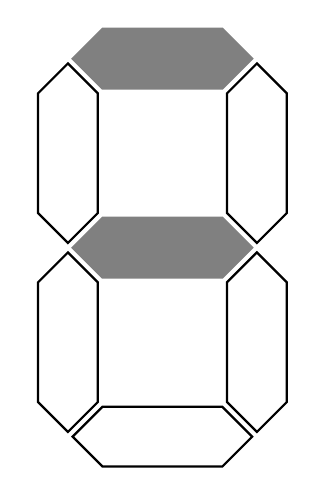 \def\segment{
(0,0)--++(1,-1)--++(4,0)--++(1,1)--++(-1,1)--++(-4,0)--cycle;
}
\begin{tikzpicture}[scale=0.4]
\begin{scope}
\LARGE\bf
%Segment 1
\begin{scope}[xshift=0.15cm,yshift=6cm,scale=0.95]
\fill[black!50,draw,thick] \segment;
\end{scope}

%Segment 2
\begin{scope}[xshift=0cm,yshift=0.15cm,rotate = 90,scale=0.95]
\path[draw,thick] \segment; 
\end{scope}

%Segment 3
\begin{scope}[ xshift=6cm,yshift=0.15cm,rotate = 90,scale=0.95]
\path[draw,thick] \segment; 
\end{scope}

%Segment 4
\begin{scope}[xshift=0.15cm,scale=0.95]
\fill[black!50,draw,thick] \segment;
\end{scope}

%Segment 5
\begin{scope}[ xshift=0cm,yshift=-5.85cm,rotate = 90,scale=0.95]
\path[draw,thick] \segment;
\end{scope}

%Segment 6
\begin{scope}[ xshift=6cm,yshift=-5.85cm,rotate = 90,scale=0.95]
\path[draw,thick] \segment;
\end{scope}

%Segment 7
\begin{scope}[xshift=0.15cm,yshift=-6cm,scale=0.95]
\path[draw,thick] \segment;
\end{scope}

\end{scope}

\end{tikzpicture}
